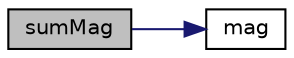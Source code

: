 digraph "sumMag"
{
  bgcolor="transparent";
  edge [fontname="Helvetica",fontsize="10",labelfontname="Helvetica",labelfontsize="10"];
  node [fontname="Helvetica",fontsize="10",shape=record];
  rankdir="LR";
  Node78637 [label="sumMag",height=0.2,width=0.4,color="black", fillcolor="grey75", style="filled", fontcolor="black"];
  Node78637 -> Node78638 [color="midnightblue",fontsize="10",style="solid",fontname="Helvetica"];
  Node78638 [label="mag",height=0.2,width=0.4,color="black",URL="$a21851.html#a929da2a3fdcf3dacbbe0487d3a330dae"];
}
